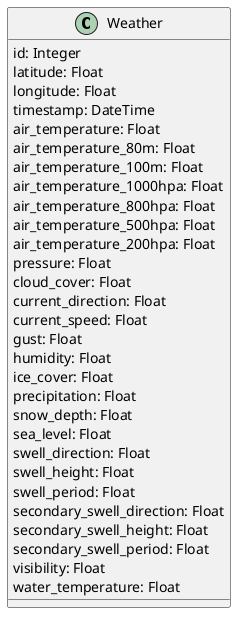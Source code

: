 @startuml
class Weather {
    id: Integer
    latitude: Float
    longitude: Float
    timestamp: DateTime
    air_temperature: Float
    air_temperature_80m: Float
    air_temperature_100m: Float
    air_temperature_1000hpa: Float
    air_temperature_800hpa: Float
    air_temperature_500hpa: Float
    air_temperature_200hpa: Float
    pressure: Float
    cloud_cover: Float
    current_direction: Float
    current_speed: Float
    gust: Float
    humidity: Float
    ice_cover: Float
    precipitation: Float
    snow_depth: Float
    sea_level: Float
    swell_direction: Float
    swell_height: Float
    swell_period: Float
    secondary_swell_direction: Float
    secondary_swell_height: Float
    secondary_swell_period: Float
    visibility: Float
    water_temperature: Float
}
@enduml